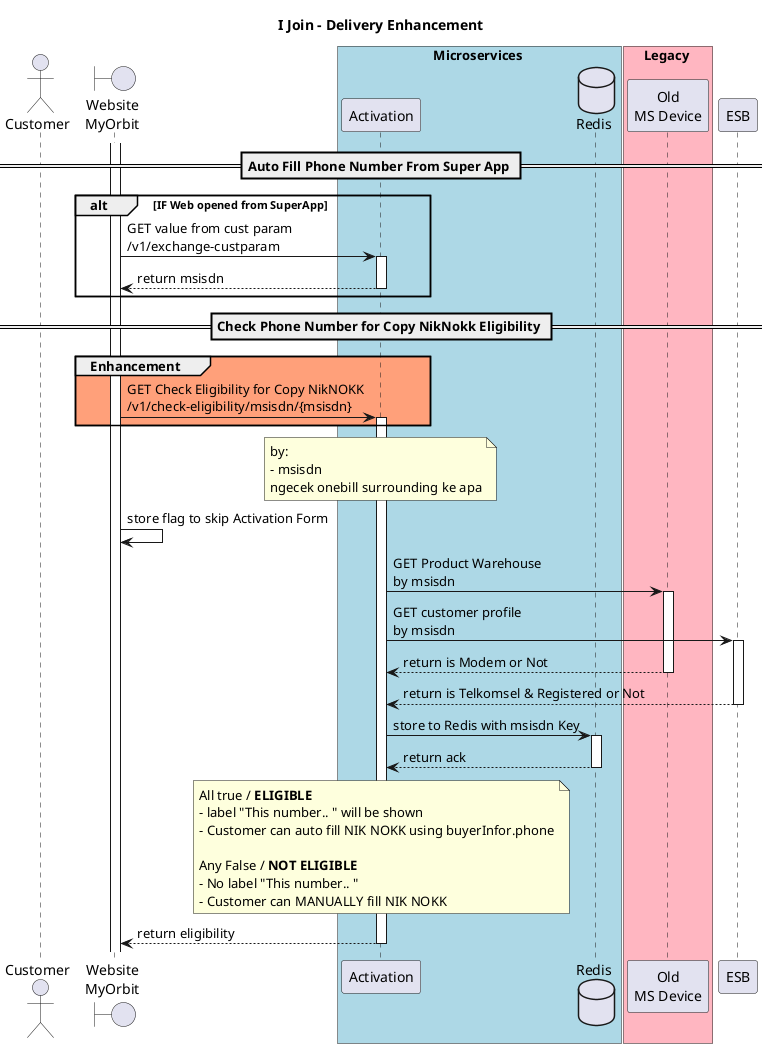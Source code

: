 @startuml "I Join - Advance Prepaid Registration #1"

title "I Join - Advance Prepaid Registration #1"

title "I Join - Delivery Enhancement"

actor Customer as cust
boundary "Website\nMyOrbit" as web

box Microservices #LightBlue
participant Activation as msActivation
database Redis as redis
end box

box Legacy #LightPink
participant "Old\nMS Device" as msDevice
end box

participant ESB as esb

activate web

== Auto Fill Phone Number From Super App ==
alt IF Web opened from SuperApp
    web -> msActivation ++: GET value from cust param \n/v1/exchange-custparam
    msActivation --> web --: return msisdn
end

== Check Phone Number for Copy NikNokk Eligibility ==
group #LightSalmon Enhancement
    web -> msActivation ++: GET Check Eligibility for Copy NikNOKK\n/v1/check-eligibility/msisdn/{msisdn}
end
note over msActivation
    by:
    - msisdn
    ngecek onebill surrounding ke apa
end note
web->web:store flag to skip Activation Form
msActivation -> msDevice ++: GET Product Warehouse \nby msisdn
    msActivation -> esb ++: GET customer profile \nby msisdn
    msDevice --> msActivation --: return is Modem or Not
    esb --> msActivation --: return is Telkomsel & Registered or Not

    msActivation -> redis ++: store to Redis with msisdn Key
    redis --> msActivation --: return ack
note over msActivation
    All true / **ELIGIBLE**
    - label "This number.. " will be shown
    - Customer can auto fill NIK NOKK using buyerInfor.phone

    Any False / **NOT ELIGIBLE**
    - No label "This number.. "
    - Customer can MANUALLY fill NIK NOKK
end note
msActivation --> web --: return eligibility


@enduml